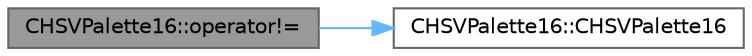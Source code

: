 digraph "CHSVPalette16::operator!="
{
 // LATEX_PDF_SIZE
  bgcolor="transparent";
  edge [fontname=Helvetica,fontsize=10,labelfontname=Helvetica,labelfontsize=10];
  node [fontname=Helvetica,fontsize=10,shape=box,height=0.2,width=0.4];
  rankdir="LR";
  Node1 [id="Node000001",label="CHSVPalette16::operator!=",height=0.2,width=0.4,color="gray40", fillcolor="grey60", style="filled", fontcolor="black",tooltip="Check if two palettes do not have the same color entries."];
  Node1 -> Node2 [id="edge1_Node000001_Node000002",color="steelblue1",style="solid",tooltip=" "];
  Node2 [id="Node000002",label="CHSVPalette16::CHSVPalette16",height=0.2,width=0.4,color="grey40", fillcolor="white", style="filled",URL="$d8/dfa/class_c_h_s_v_palette16_a3d67a852c2d9195cbe0308b9db757aa7.html#a3d67a852c2d9195cbe0308b9db757aa7",tooltip="Default constructor."];
}
